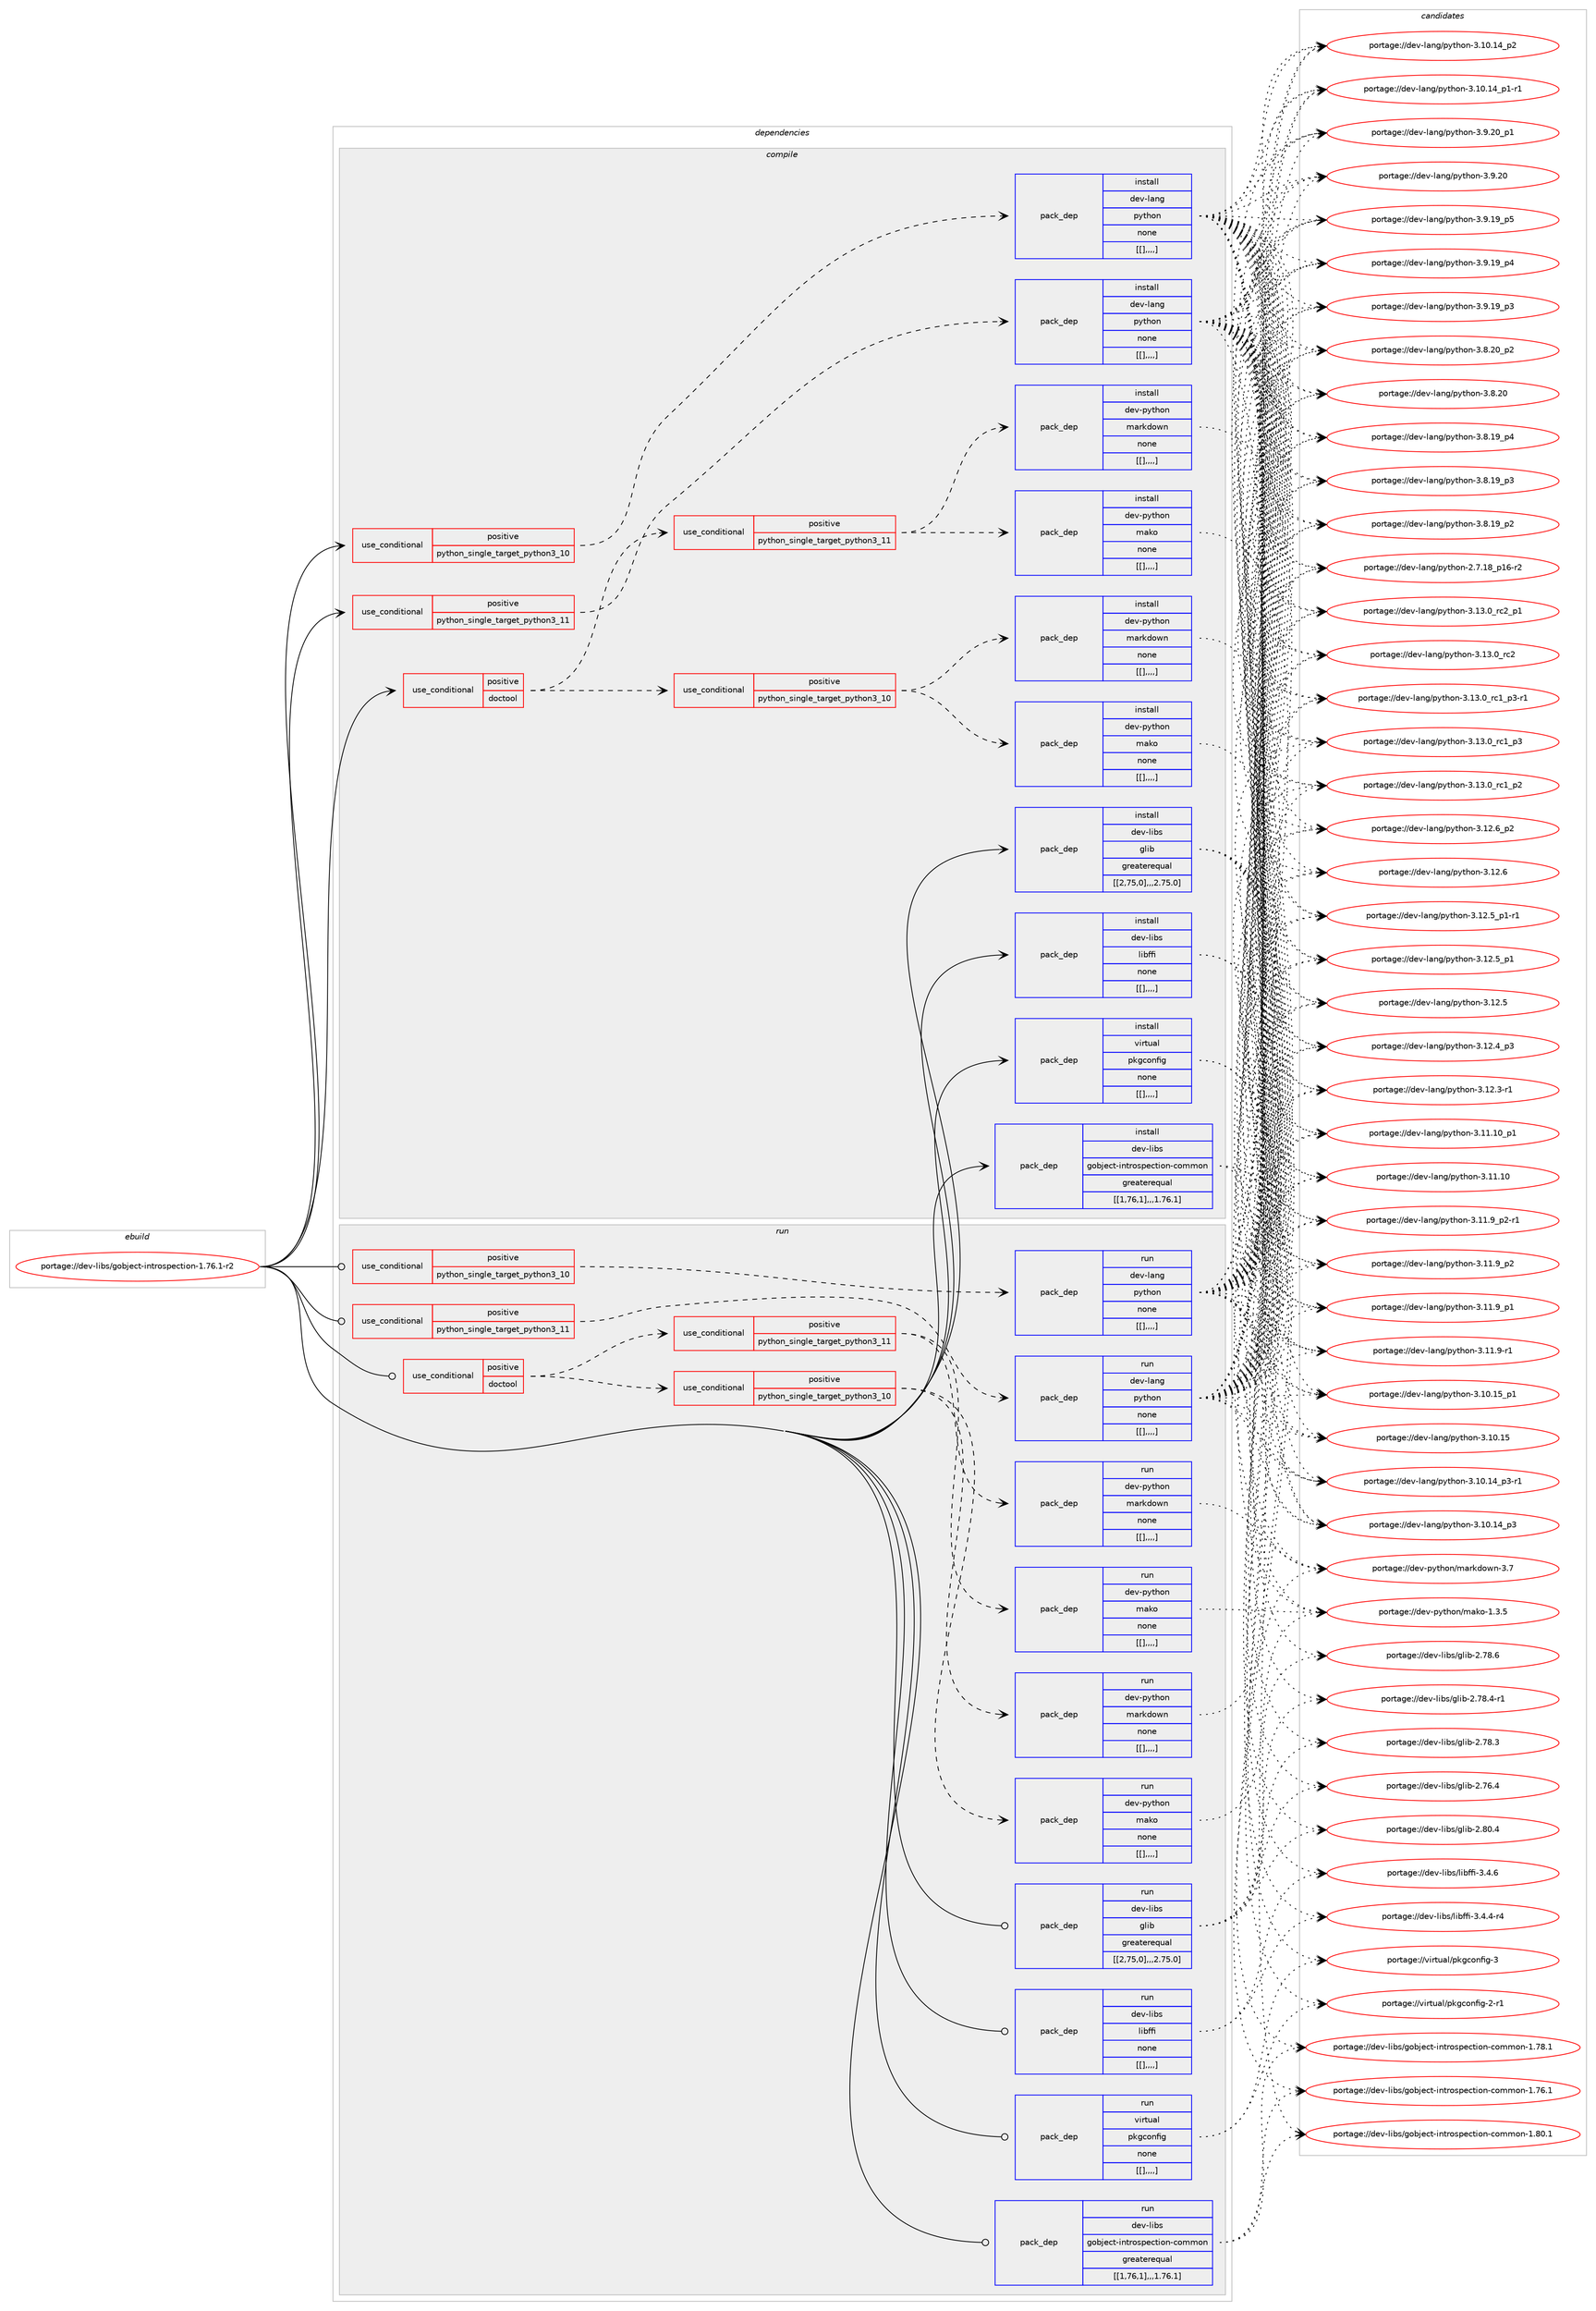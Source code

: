 digraph prolog {

# *************
# Graph options
# *************

newrank=true;
concentrate=true;
compound=true;
graph [rankdir=LR,fontname=Helvetica,fontsize=10,ranksep=1.5];#, ranksep=2.5, nodesep=0.2];
edge  [arrowhead=vee];
node  [fontname=Helvetica,fontsize=10];

# **********
# The ebuild
# **********

subgraph cluster_leftcol {
color=gray;
label=<<i>ebuild</i>>;
id [label="portage://dev-libs/gobject-introspection-1.76.1-r2", color=red, width=4, href="../dev-libs/gobject-introspection-1.76.1-r2.svg"];
}

# ****************
# The dependencies
# ****************

subgraph cluster_midcol {
color=gray;
label=<<i>dependencies</i>>;
subgraph cluster_compile {
fillcolor="#eeeeee";
style=filled;
label=<<i>compile</i>>;
subgraph cond27184 {
dependency109567 [label=<<TABLE BORDER="0" CELLBORDER="1" CELLSPACING="0" CELLPADDING="4"><TR><TD ROWSPAN="3" CELLPADDING="10">use_conditional</TD></TR><TR><TD>positive</TD></TR><TR><TD>doctool</TD></TR></TABLE>>, shape=none, color=red];
subgraph cond27185 {
dependency109568 [label=<<TABLE BORDER="0" CELLBORDER="1" CELLSPACING="0" CELLPADDING="4"><TR><TD ROWSPAN="3" CELLPADDING="10">use_conditional</TD></TR><TR><TD>positive</TD></TR><TR><TD>python_single_target_python3_10</TD></TR></TABLE>>, shape=none, color=red];
subgraph pack81244 {
dependency109569 [label=<<TABLE BORDER="0" CELLBORDER="1" CELLSPACING="0" CELLPADDING="4" WIDTH="220"><TR><TD ROWSPAN="6" CELLPADDING="30">pack_dep</TD></TR><TR><TD WIDTH="110">install</TD></TR><TR><TD>dev-python</TD></TR><TR><TD>mako</TD></TR><TR><TD>none</TD></TR><TR><TD>[[],,,,]</TD></TR></TABLE>>, shape=none, color=blue];
}
dependency109568:e -> dependency109569:w [weight=20,style="dashed",arrowhead="vee"];
subgraph pack81245 {
dependency109570 [label=<<TABLE BORDER="0" CELLBORDER="1" CELLSPACING="0" CELLPADDING="4" WIDTH="220"><TR><TD ROWSPAN="6" CELLPADDING="30">pack_dep</TD></TR><TR><TD WIDTH="110">install</TD></TR><TR><TD>dev-python</TD></TR><TR><TD>markdown</TD></TR><TR><TD>none</TD></TR><TR><TD>[[],,,,]</TD></TR></TABLE>>, shape=none, color=blue];
}
dependency109568:e -> dependency109570:w [weight=20,style="dashed",arrowhead="vee"];
}
dependency109567:e -> dependency109568:w [weight=20,style="dashed",arrowhead="vee"];
subgraph cond27186 {
dependency109571 [label=<<TABLE BORDER="0" CELLBORDER="1" CELLSPACING="0" CELLPADDING="4"><TR><TD ROWSPAN="3" CELLPADDING="10">use_conditional</TD></TR><TR><TD>positive</TD></TR><TR><TD>python_single_target_python3_11</TD></TR></TABLE>>, shape=none, color=red];
subgraph pack81246 {
dependency109572 [label=<<TABLE BORDER="0" CELLBORDER="1" CELLSPACING="0" CELLPADDING="4" WIDTH="220"><TR><TD ROWSPAN="6" CELLPADDING="30">pack_dep</TD></TR><TR><TD WIDTH="110">install</TD></TR><TR><TD>dev-python</TD></TR><TR><TD>mako</TD></TR><TR><TD>none</TD></TR><TR><TD>[[],,,,]</TD></TR></TABLE>>, shape=none, color=blue];
}
dependency109571:e -> dependency109572:w [weight=20,style="dashed",arrowhead="vee"];
subgraph pack81247 {
dependency109573 [label=<<TABLE BORDER="0" CELLBORDER="1" CELLSPACING="0" CELLPADDING="4" WIDTH="220"><TR><TD ROWSPAN="6" CELLPADDING="30">pack_dep</TD></TR><TR><TD WIDTH="110">install</TD></TR><TR><TD>dev-python</TD></TR><TR><TD>markdown</TD></TR><TR><TD>none</TD></TR><TR><TD>[[],,,,]</TD></TR></TABLE>>, shape=none, color=blue];
}
dependency109571:e -> dependency109573:w [weight=20,style="dashed",arrowhead="vee"];
}
dependency109567:e -> dependency109571:w [weight=20,style="dashed",arrowhead="vee"];
}
id:e -> dependency109567:w [weight=20,style="solid",arrowhead="vee"];
subgraph cond27187 {
dependency109574 [label=<<TABLE BORDER="0" CELLBORDER="1" CELLSPACING="0" CELLPADDING="4"><TR><TD ROWSPAN="3" CELLPADDING="10">use_conditional</TD></TR><TR><TD>positive</TD></TR><TR><TD>python_single_target_python3_10</TD></TR></TABLE>>, shape=none, color=red];
subgraph pack81248 {
dependency109575 [label=<<TABLE BORDER="0" CELLBORDER="1" CELLSPACING="0" CELLPADDING="4" WIDTH="220"><TR><TD ROWSPAN="6" CELLPADDING="30">pack_dep</TD></TR><TR><TD WIDTH="110">install</TD></TR><TR><TD>dev-lang</TD></TR><TR><TD>python</TD></TR><TR><TD>none</TD></TR><TR><TD>[[],,,,]</TD></TR></TABLE>>, shape=none, color=blue];
}
dependency109574:e -> dependency109575:w [weight=20,style="dashed",arrowhead="vee"];
}
id:e -> dependency109574:w [weight=20,style="solid",arrowhead="vee"];
subgraph cond27188 {
dependency109576 [label=<<TABLE BORDER="0" CELLBORDER="1" CELLSPACING="0" CELLPADDING="4"><TR><TD ROWSPAN="3" CELLPADDING="10">use_conditional</TD></TR><TR><TD>positive</TD></TR><TR><TD>python_single_target_python3_11</TD></TR></TABLE>>, shape=none, color=red];
subgraph pack81249 {
dependency109577 [label=<<TABLE BORDER="0" CELLBORDER="1" CELLSPACING="0" CELLPADDING="4" WIDTH="220"><TR><TD ROWSPAN="6" CELLPADDING="30">pack_dep</TD></TR><TR><TD WIDTH="110">install</TD></TR><TR><TD>dev-lang</TD></TR><TR><TD>python</TD></TR><TR><TD>none</TD></TR><TR><TD>[[],,,,]</TD></TR></TABLE>>, shape=none, color=blue];
}
dependency109576:e -> dependency109577:w [weight=20,style="dashed",arrowhead="vee"];
}
id:e -> dependency109576:w [weight=20,style="solid",arrowhead="vee"];
subgraph pack81250 {
dependency109578 [label=<<TABLE BORDER="0" CELLBORDER="1" CELLSPACING="0" CELLPADDING="4" WIDTH="220"><TR><TD ROWSPAN="6" CELLPADDING="30">pack_dep</TD></TR><TR><TD WIDTH="110">install</TD></TR><TR><TD>dev-libs</TD></TR><TR><TD>glib</TD></TR><TR><TD>greaterequal</TD></TR><TR><TD>[[2,75,0],,,2.75.0]</TD></TR></TABLE>>, shape=none, color=blue];
}
id:e -> dependency109578:w [weight=20,style="solid",arrowhead="vee"];
subgraph pack81251 {
dependency109579 [label=<<TABLE BORDER="0" CELLBORDER="1" CELLSPACING="0" CELLPADDING="4" WIDTH="220"><TR><TD ROWSPAN="6" CELLPADDING="30">pack_dep</TD></TR><TR><TD WIDTH="110">install</TD></TR><TR><TD>dev-libs</TD></TR><TR><TD>gobject-introspection-common</TD></TR><TR><TD>greaterequal</TD></TR><TR><TD>[[1,76,1],,,1.76.1]</TD></TR></TABLE>>, shape=none, color=blue];
}
id:e -> dependency109579:w [weight=20,style="solid",arrowhead="vee"];
subgraph pack81252 {
dependency109580 [label=<<TABLE BORDER="0" CELLBORDER="1" CELLSPACING="0" CELLPADDING="4" WIDTH="220"><TR><TD ROWSPAN="6" CELLPADDING="30">pack_dep</TD></TR><TR><TD WIDTH="110">install</TD></TR><TR><TD>dev-libs</TD></TR><TR><TD>libffi</TD></TR><TR><TD>none</TD></TR><TR><TD>[[],,,,]</TD></TR></TABLE>>, shape=none, color=blue];
}
id:e -> dependency109580:w [weight=20,style="solid",arrowhead="vee"];
subgraph pack81253 {
dependency109581 [label=<<TABLE BORDER="0" CELLBORDER="1" CELLSPACING="0" CELLPADDING="4" WIDTH="220"><TR><TD ROWSPAN="6" CELLPADDING="30">pack_dep</TD></TR><TR><TD WIDTH="110">install</TD></TR><TR><TD>virtual</TD></TR><TR><TD>pkgconfig</TD></TR><TR><TD>none</TD></TR><TR><TD>[[],,,,]</TD></TR></TABLE>>, shape=none, color=blue];
}
id:e -> dependency109581:w [weight=20,style="solid",arrowhead="vee"];
}
subgraph cluster_compileandrun {
fillcolor="#eeeeee";
style=filled;
label=<<i>compile and run</i>>;
}
subgraph cluster_run {
fillcolor="#eeeeee";
style=filled;
label=<<i>run</i>>;
subgraph cond27189 {
dependency109582 [label=<<TABLE BORDER="0" CELLBORDER="1" CELLSPACING="0" CELLPADDING="4"><TR><TD ROWSPAN="3" CELLPADDING="10">use_conditional</TD></TR><TR><TD>positive</TD></TR><TR><TD>doctool</TD></TR></TABLE>>, shape=none, color=red];
subgraph cond27190 {
dependency109583 [label=<<TABLE BORDER="0" CELLBORDER="1" CELLSPACING="0" CELLPADDING="4"><TR><TD ROWSPAN="3" CELLPADDING="10">use_conditional</TD></TR><TR><TD>positive</TD></TR><TR><TD>python_single_target_python3_10</TD></TR></TABLE>>, shape=none, color=red];
subgraph pack81254 {
dependency109584 [label=<<TABLE BORDER="0" CELLBORDER="1" CELLSPACING="0" CELLPADDING="4" WIDTH="220"><TR><TD ROWSPAN="6" CELLPADDING="30">pack_dep</TD></TR><TR><TD WIDTH="110">run</TD></TR><TR><TD>dev-python</TD></TR><TR><TD>mako</TD></TR><TR><TD>none</TD></TR><TR><TD>[[],,,,]</TD></TR></TABLE>>, shape=none, color=blue];
}
dependency109583:e -> dependency109584:w [weight=20,style="dashed",arrowhead="vee"];
subgraph pack81255 {
dependency109585 [label=<<TABLE BORDER="0" CELLBORDER="1" CELLSPACING="0" CELLPADDING="4" WIDTH="220"><TR><TD ROWSPAN="6" CELLPADDING="30">pack_dep</TD></TR><TR><TD WIDTH="110">run</TD></TR><TR><TD>dev-python</TD></TR><TR><TD>markdown</TD></TR><TR><TD>none</TD></TR><TR><TD>[[],,,,]</TD></TR></TABLE>>, shape=none, color=blue];
}
dependency109583:e -> dependency109585:w [weight=20,style="dashed",arrowhead="vee"];
}
dependency109582:e -> dependency109583:w [weight=20,style="dashed",arrowhead="vee"];
subgraph cond27191 {
dependency109586 [label=<<TABLE BORDER="0" CELLBORDER="1" CELLSPACING="0" CELLPADDING="4"><TR><TD ROWSPAN="3" CELLPADDING="10">use_conditional</TD></TR><TR><TD>positive</TD></TR><TR><TD>python_single_target_python3_11</TD></TR></TABLE>>, shape=none, color=red];
subgraph pack81256 {
dependency109587 [label=<<TABLE BORDER="0" CELLBORDER="1" CELLSPACING="0" CELLPADDING="4" WIDTH="220"><TR><TD ROWSPAN="6" CELLPADDING="30">pack_dep</TD></TR><TR><TD WIDTH="110">run</TD></TR><TR><TD>dev-python</TD></TR><TR><TD>mako</TD></TR><TR><TD>none</TD></TR><TR><TD>[[],,,,]</TD></TR></TABLE>>, shape=none, color=blue];
}
dependency109586:e -> dependency109587:w [weight=20,style="dashed",arrowhead="vee"];
subgraph pack81257 {
dependency109588 [label=<<TABLE BORDER="0" CELLBORDER="1" CELLSPACING="0" CELLPADDING="4" WIDTH="220"><TR><TD ROWSPAN="6" CELLPADDING="30">pack_dep</TD></TR><TR><TD WIDTH="110">run</TD></TR><TR><TD>dev-python</TD></TR><TR><TD>markdown</TD></TR><TR><TD>none</TD></TR><TR><TD>[[],,,,]</TD></TR></TABLE>>, shape=none, color=blue];
}
dependency109586:e -> dependency109588:w [weight=20,style="dashed",arrowhead="vee"];
}
dependency109582:e -> dependency109586:w [weight=20,style="dashed",arrowhead="vee"];
}
id:e -> dependency109582:w [weight=20,style="solid",arrowhead="odot"];
subgraph cond27192 {
dependency109589 [label=<<TABLE BORDER="0" CELLBORDER="1" CELLSPACING="0" CELLPADDING="4"><TR><TD ROWSPAN="3" CELLPADDING="10">use_conditional</TD></TR><TR><TD>positive</TD></TR><TR><TD>python_single_target_python3_10</TD></TR></TABLE>>, shape=none, color=red];
subgraph pack81258 {
dependency109590 [label=<<TABLE BORDER="0" CELLBORDER="1" CELLSPACING="0" CELLPADDING="4" WIDTH="220"><TR><TD ROWSPAN="6" CELLPADDING="30">pack_dep</TD></TR><TR><TD WIDTH="110">run</TD></TR><TR><TD>dev-lang</TD></TR><TR><TD>python</TD></TR><TR><TD>none</TD></TR><TR><TD>[[],,,,]</TD></TR></TABLE>>, shape=none, color=blue];
}
dependency109589:e -> dependency109590:w [weight=20,style="dashed",arrowhead="vee"];
}
id:e -> dependency109589:w [weight=20,style="solid",arrowhead="odot"];
subgraph cond27193 {
dependency109591 [label=<<TABLE BORDER="0" CELLBORDER="1" CELLSPACING="0" CELLPADDING="4"><TR><TD ROWSPAN="3" CELLPADDING="10">use_conditional</TD></TR><TR><TD>positive</TD></TR><TR><TD>python_single_target_python3_11</TD></TR></TABLE>>, shape=none, color=red];
subgraph pack81259 {
dependency109592 [label=<<TABLE BORDER="0" CELLBORDER="1" CELLSPACING="0" CELLPADDING="4" WIDTH="220"><TR><TD ROWSPAN="6" CELLPADDING="30">pack_dep</TD></TR><TR><TD WIDTH="110">run</TD></TR><TR><TD>dev-lang</TD></TR><TR><TD>python</TD></TR><TR><TD>none</TD></TR><TR><TD>[[],,,,]</TD></TR></TABLE>>, shape=none, color=blue];
}
dependency109591:e -> dependency109592:w [weight=20,style="dashed",arrowhead="vee"];
}
id:e -> dependency109591:w [weight=20,style="solid",arrowhead="odot"];
subgraph pack81260 {
dependency109593 [label=<<TABLE BORDER="0" CELLBORDER="1" CELLSPACING="0" CELLPADDING="4" WIDTH="220"><TR><TD ROWSPAN="6" CELLPADDING="30">pack_dep</TD></TR><TR><TD WIDTH="110">run</TD></TR><TR><TD>dev-libs</TD></TR><TR><TD>glib</TD></TR><TR><TD>greaterequal</TD></TR><TR><TD>[[2,75,0],,,2.75.0]</TD></TR></TABLE>>, shape=none, color=blue];
}
id:e -> dependency109593:w [weight=20,style="solid",arrowhead="odot"];
subgraph pack81261 {
dependency109594 [label=<<TABLE BORDER="0" CELLBORDER="1" CELLSPACING="0" CELLPADDING="4" WIDTH="220"><TR><TD ROWSPAN="6" CELLPADDING="30">pack_dep</TD></TR><TR><TD WIDTH="110">run</TD></TR><TR><TD>dev-libs</TD></TR><TR><TD>gobject-introspection-common</TD></TR><TR><TD>greaterequal</TD></TR><TR><TD>[[1,76,1],,,1.76.1]</TD></TR></TABLE>>, shape=none, color=blue];
}
id:e -> dependency109594:w [weight=20,style="solid",arrowhead="odot"];
subgraph pack81262 {
dependency109595 [label=<<TABLE BORDER="0" CELLBORDER="1" CELLSPACING="0" CELLPADDING="4" WIDTH="220"><TR><TD ROWSPAN="6" CELLPADDING="30">pack_dep</TD></TR><TR><TD WIDTH="110">run</TD></TR><TR><TD>dev-libs</TD></TR><TR><TD>libffi</TD></TR><TR><TD>none</TD></TR><TR><TD>[[],,,,]</TD></TR></TABLE>>, shape=none, color=blue];
}
id:e -> dependency109595:w [weight=20,style="solid",arrowhead="odot"];
subgraph pack81263 {
dependency109596 [label=<<TABLE BORDER="0" CELLBORDER="1" CELLSPACING="0" CELLPADDING="4" WIDTH="220"><TR><TD ROWSPAN="6" CELLPADDING="30">pack_dep</TD></TR><TR><TD WIDTH="110">run</TD></TR><TR><TD>virtual</TD></TR><TR><TD>pkgconfig</TD></TR><TR><TD>none</TD></TR><TR><TD>[[],,,,]</TD></TR></TABLE>>, shape=none, color=blue];
}
id:e -> dependency109596:w [weight=20,style="solid",arrowhead="odot"];
}
}

# **************
# The candidates
# **************

subgraph cluster_choices {
rank=same;
color=gray;
label=<<i>candidates</i>>;

subgraph choice81244 {
color=black;
nodesep=1;
choice100101118451121211161041111104710997107111454946514653 [label="portage://dev-python/mako-1.3.5", color=red, width=4,href="../dev-python/mako-1.3.5.svg"];
dependency109569:e -> choice100101118451121211161041111104710997107111454946514653:w [style=dotted,weight="100"];
}
subgraph choice81245 {
color=black;
nodesep=1;
choice10010111845112121116104111110471099711410710011111911045514655 [label="portage://dev-python/markdown-3.7", color=red, width=4,href="../dev-python/markdown-3.7.svg"];
dependency109570:e -> choice10010111845112121116104111110471099711410710011111911045514655:w [style=dotted,weight="100"];
}
subgraph choice81246 {
color=black;
nodesep=1;
choice100101118451121211161041111104710997107111454946514653 [label="portage://dev-python/mako-1.3.5", color=red, width=4,href="../dev-python/mako-1.3.5.svg"];
dependency109572:e -> choice100101118451121211161041111104710997107111454946514653:w [style=dotted,weight="100"];
}
subgraph choice81247 {
color=black;
nodesep=1;
choice10010111845112121116104111110471099711410710011111911045514655 [label="portage://dev-python/markdown-3.7", color=red, width=4,href="../dev-python/markdown-3.7.svg"];
dependency109573:e -> choice10010111845112121116104111110471099711410710011111911045514655:w [style=dotted,weight="100"];
}
subgraph choice81248 {
color=black;
nodesep=1;
choice100101118451089711010347112121116104111110455146495146489511499509511249 [label="portage://dev-lang/python-3.13.0_rc2_p1", color=red, width=4,href="../dev-lang/python-3.13.0_rc2_p1.svg"];
choice10010111845108971101034711212111610411111045514649514648951149950 [label="portage://dev-lang/python-3.13.0_rc2", color=red, width=4,href="../dev-lang/python-3.13.0_rc2.svg"];
choice1001011184510897110103471121211161041111104551464951464895114994995112514511449 [label="portage://dev-lang/python-3.13.0_rc1_p3-r1", color=red, width=4,href="../dev-lang/python-3.13.0_rc1_p3-r1.svg"];
choice100101118451089711010347112121116104111110455146495146489511499499511251 [label="portage://dev-lang/python-3.13.0_rc1_p3", color=red, width=4,href="../dev-lang/python-3.13.0_rc1_p3.svg"];
choice100101118451089711010347112121116104111110455146495146489511499499511250 [label="portage://dev-lang/python-3.13.0_rc1_p2", color=red, width=4,href="../dev-lang/python-3.13.0_rc1_p2.svg"];
choice100101118451089711010347112121116104111110455146495046549511250 [label="portage://dev-lang/python-3.12.6_p2", color=red, width=4,href="../dev-lang/python-3.12.6_p2.svg"];
choice10010111845108971101034711212111610411111045514649504654 [label="portage://dev-lang/python-3.12.6", color=red, width=4,href="../dev-lang/python-3.12.6.svg"];
choice1001011184510897110103471121211161041111104551464950465395112494511449 [label="portage://dev-lang/python-3.12.5_p1-r1", color=red, width=4,href="../dev-lang/python-3.12.5_p1-r1.svg"];
choice100101118451089711010347112121116104111110455146495046539511249 [label="portage://dev-lang/python-3.12.5_p1", color=red, width=4,href="../dev-lang/python-3.12.5_p1.svg"];
choice10010111845108971101034711212111610411111045514649504653 [label="portage://dev-lang/python-3.12.5", color=red, width=4,href="../dev-lang/python-3.12.5.svg"];
choice100101118451089711010347112121116104111110455146495046529511251 [label="portage://dev-lang/python-3.12.4_p3", color=red, width=4,href="../dev-lang/python-3.12.4_p3.svg"];
choice100101118451089711010347112121116104111110455146495046514511449 [label="portage://dev-lang/python-3.12.3-r1", color=red, width=4,href="../dev-lang/python-3.12.3-r1.svg"];
choice10010111845108971101034711212111610411111045514649494649489511249 [label="portage://dev-lang/python-3.11.10_p1", color=red, width=4,href="../dev-lang/python-3.11.10_p1.svg"];
choice1001011184510897110103471121211161041111104551464949464948 [label="portage://dev-lang/python-3.11.10", color=red, width=4,href="../dev-lang/python-3.11.10.svg"];
choice1001011184510897110103471121211161041111104551464949465795112504511449 [label="portage://dev-lang/python-3.11.9_p2-r1", color=red, width=4,href="../dev-lang/python-3.11.9_p2-r1.svg"];
choice100101118451089711010347112121116104111110455146494946579511250 [label="portage://dev-lang/python-3.11.9_p2", color=red, width=4,href="../dev-lang/python-3.11.9_p2.svg"];
choice100101118451089711010347112121116104111110455146494946579511249 [label="portage://dev-lang/python-3.11.9_p1", color=red, width=4,href="../dev-lang/python-3.11.9_p1.svg"];
choice100101118451089711010347112121116104111110455146494946574511449 [label="portage://dev-lang/python-3.11.9-r1", color=red, width=4,href="../dev-lang/python-3.11.9-r1.svg"];
choice10010111845108971101034711212111610411111045514649484649539511249 [label="portage://dev-lang/python-3.10.15_p1", color=red, width=4,href="../dev-lang/python-3.10.15_p1.svg"];
choice1001011184510897110103471121211161041111104551464948464953 [label="portage://dev-lang/python-3.10.15", color=red, width=4,href="../dev-lang/python-3.10.15.svg"];
choice100101118451089711010347112121116104111110455146494846495295112514511449 [label="portage://dev-lang/python-3.10.14_p3-r1", color=red, width=4,href="../dev-lang/python-3.10.14_p3-r1.svg"];
choice10010111845108971101034711212111610411111045514649484649529511251 [label="portage://dev-lang/python-3.10.14_p3", color=red, width=4,href="../dev-lang/python-3.10.14_p3.svg"];
choice10010111845108971101034711212111610411111045514649484649529511250 [label="portage://dev-lang/python-3.10.14_p2", color=red, width=4,href="../dev-lang/python-3.10.14_p2.svg"];
choice100101118451089711010347112121116104111110455146494846495295112494511449 [label="portage://dev-lang/python-3.10.14_p1-r1", color=red, width=4,href="../dev-lang/python-3.10.14_p1-r1.svg"];
choice100101118451089711010347112121116104111110455146574650489511249 [label="portage://dev-lang/python-3.9.20_p1", color=red, width=4,href="../dev-lang/python-3.9.20_p1.svg"];
choice10010111845108971101034711212111610411111045514657465048 [label="portage://dev-lang/python-3.9.20", color=red, width=4,href="../dev-lang/python-3.9.20.svg"];
choice100101118451089711010347112121116104111110455146574649579511253 [label="portage://dev-lang/python-3.9.19_p5", color=red, width=4,href="../dev-lang/python-3.9.19_p5.svg"];
choice100101118451089711010347112121116104111110455146574649579511252 [label="portage://dev-lang/python-3.9.19_p4", color=red, width=4,href="../dev-lang/python-3.9.19_p4.svg"];
choice100101118451089711010347112121116104111110455146574649579511251 [label="portage://dev-lang/python-3.9.19_p3", color=red, width=4,href="../dev-lang/python-3.9.19_p3.svg"];
choice100101118451089711010347112121116104111110455146564650489511250 [label="portage://dev-lang/python-3.8.20_p2", color=red, width=4,href="../dev-lang/python-3.8.20_p2.svg"];
choice10010111845108971101034711212111610411111045514656465048 [label="portage://dev-lang/python-3.8.20", color=red, width=4,href="../dev-lang/python-3.8.20.svg"];
choice100101118451089711010347112121116104111110455146564649579511252 [label="portage://dev-lang/python-3.8.19_p4", color=red, width=4,href="../dev-lang/python-3.8.19_p4.svg"];
choice100101118451089711010347112121116104111110455146564649579511251 [label="portage://dev-lang/python-3.8.19_p3", color=red, width=4,href="../dev-lang/python-3.8.19_p3.svg"];
choice100101118451089711010347112121116104111110455146564649579511250 [label="portage://dev-lang/python-3.8.19_p2", color=red, width=4,href="../dev-lang/python-3.8.19_p2.svg"];
choice100101118451089711010347112121116104111110455046554649569511249544511450 [label="portage://dev-lang/python-2.7.18_p16-r2", color=red, width=4,href="../dev-lang/python-2.7.18_p16-r2.svg"];
dependency109575:e -> choice100101118451089711010347112121116104111110455146495146489511499509511249:w [style=dotted,weight="100"];
dependency109575:e -> choice10010111845108971101034711212111610411111045514649514648951149950:w [style=dotted,weight="100"];
dependency109575:e -> choice1001011184510897110103471121211161041111104551464951464895114994995112514511449:w [style=dotted,weight="100"];
dependency109575:e -> choice100101118451089711010347112121116104111110455146495146489511499499511251:w [style=dotted,weight="100"];
dependency109575:e -> choice100101118451089711010347112121116104111110455146495146489511499499511250:w [style=dotted,weight="100"];
dependency109575:e -> choice100101118451089711010347112121116104111110455146495046549511250:w [style=dotted,weight="100"];
dependency109575:e -> choice10010111845108971101034711212111610411111045514649504654:w [style=dotted,weight="100"];
dependency109575:e -> choice1001011184510897110103471121211161041111104551464950465395112494511449:w [style=dotted,weight="100"];
dependency109575:e -> choice100101118451089711010347112121116104111110455146495046539511249:w [style=dotted,weight="100"];
dependency109575:e -> choice10010111845108971101034711212111610411111045514649504653:w [style=dotted,weight="100"];
dependency109575:e -> choice100101118451089711010347112121116104111110455146495046529511251:w [style=dotted,weight="100"];
dependency109575:e -> choice100101118451089711010347112121116104111110455146495046514511449:w [style=dotted,weight="100"];
dependency109575:e -> choice10010111845108971101034711212111610411111045514649494649489511249:w [style=dotted,weight="100"];
dependency109575:e -> choice1001011184510897110103471121211161041111104551464949464948:w [style=dotted,weight="100"];
dependency109575:e -> choice1001011184510897110103471121211161041111104551464949465795112504511449:w [style=dotted,weight="100"];
dependency109575:e -> choice100101118451089711010347112121116104111110455146494946579511250:w [style=dotted,weight="100"];
dependency109575:e -> choice100101118451089711010347112121116104111110455146494946579511249:w [style=dotted,weight="100"];
dependency109575:e -> choice100101118451089711010347112121116104111110455146494946574511449:w [style=dotted,weight="100"];
dependency109575:e -> choice10010111845108971101034711212111610411111045514649484649539511249:w [style=dotted,weight="100"];
dependency109575:e -> choice1001011184510897110103471121211161041111104551464948464953:w [style=dotted,weight="100"];
dependency109575:e -> choice100101118451089711010347112121116104111110455146494846495295112514511449:w [style=dotted,weight="100"];
dependency109575:e -> choice10010111845108971101034711212111610411111045514649484649529511251:w [style=dotted,weight="100"];
dependency109575:e -> choice10010111845108971101034711212111610411111045514649484649529511250:w [style=dotted,weight="100"];
dependency109575:e -> choice100101118451089711010347112121116104111110455146494846495295112494511449:w [style=dotted,weight="100"];
dependency109575:e -> choice100101118451089711010347112121116104111110455146574650489511249:w [style=dotted,weight="100"];
dependency109575:e -> choice10010111845108971101034711212111610411111045514657465048:w [style=dotted,weight="100"];
dependency109575:e -> choice100101118451089711010347112121116104111110455146574649579511253:w [style=dotted,weight="100"];
dependency109575:e -> choice100101118451089711010347112121116104111110455146574649579511252:w [style=dotted,weight="100"];
dependency109575:e -> choice100101118451089711010347112121116104111110455146574649579511251:w [style=dotted,weight="100"];
dependency109575:e -> choice100101118451089711010347112121116104111110455146564650489511250:w [style=dotted,weight="100"];
dependency109575:e -> choice10010111845108971101034711212111610411111045514656465048:w [style=dotted,weight="100"];
dependency109575:e -> choice100101118451089711010347112121116104111110455146564649579511252:w [style=dotted,weight="100"];
dependency109575:e -> choice100101118451089711010347112121116104111110455146564649579511251:w [style=dotted,weight="100"];
dependency109575:e -> choice100101118451089711010347112121116104111110455146564649579511250:w [style=dotted,weight="100"];
dependency109575:e -> choice100101118451089711010347112121116104111110455046554649569511249544511450:w [style=dotted,weight="100"];
}
subgraph choice81249 {
color=black;
nodesep=1;
choice100101118451089711010347112121116104111110455146495146489511499509511249 [label="portage://dev-lang/python-3.13.0_rc2_p1", color=red, width=4,href="../dev-lang/python-3.13.0_rc2_p1.svg"];
choice10010111845108971101034711212111610411111045514649514648951149950 [label="portage://dev-lang/python-3.13.0_rc2", color=red, width=4,href="../dev-lang/python-3.13.0_rc2.svg"];
choice1001011184510897110103471121211161041111104551464951464895114994995112514511449 [label="portage://dev-lang/python-3.13.0_rc1_p3-r1", color=red, width=4,href="../dev-lang/python-3.13.0_rc1_p3-r1.svg"];
choice100101118451089711010347112121116104111110455146495146489511499499511251 [label="portage://dev-lang/python-3.13.0_rc1_p3", color=red, width=4,href="../dev-lang/python-3.13.0_rc1_p3.svg"];
choice100101118451089711010347112121116104111110455146495146489511499499511250 [label="portage://dev-lang/python-3.13.0_rc1_p2", color=red, width=4,href="../dev-lang/python-3.13.0_rc1_p2.svg"];
choice100101118451089711010347112121116104111110455146495046549511250 [label="portage://dev-lang/python-3.12.6_p2", color=red, width=4,href="../dev-lang/python-3.12.6_p2.svg"];
choice10010111845108971101034711212111610411111045514649504654 [label="portage://dev-lang/python-3.12.6", color=red, width=4,href="../dev-lang/python-3.12.6.svg"];
choice1001011184510897110103471121211161041111104551464950465395112494511449 [label="portage://dev-lang/python-3.12.5_p1-r1", color=red, width=4,href="../dev-lang/python-3.12.5_p1-r1.svg"];
choice100101118451089711010347112121116104111110455146495046539511249 [label="portage://dev-lang/python-3.12.5_p1", color=red, width=4,href="../dev-lang/python-3.12.5_p1.svg"];
choice10010111845108971101034711212111610411111045514649504653 [label="portage://dev-lang/python-3.12.5", color=red, width=4,href="../dev-lang/python-3.12.5.svg"];
choice100101118451089711010347112121116104111110455146495046529511251 [label="portage://dev-lang/python-3.12.4_p3", color=red, width=4,href="../dev-lang/python-3.12.4_p3.svg"];
choice100101118451089711010347112121116104111110455146495046514511449 [label="portage://dev-lang/python-3.12.3-r1", color=red, width=4,href="../dev-lang/python-3.12.3-r1.svg"];
choice10010111845108971101034711212111610411111045514649494649489511249 [label="portage://dev-lang/python-3.11.10_p1", color=red, width=4,href="../dev-lang/python-3.11.10_p1.svg"];
choice1001011184510897110103471121211161041111104551464949464948 [label="portage://dev-lang/python-3.11.10", color=red, width=4,href="../dev-lang/python-3.11.10.svg"];
choice1001011184510897110103471121211161041111104551464949465795112504511449 [label="portage://dev-lang/python-3.11.9_p2-r1", color=red, width=4,href="../dev-lang/python-3.11.9_p2-r1.svg"];
choice100101118451089711010347112121116104111110455146494946579511250 [label="portage://dev-lang/python-3.11.9_p2", color=red, width=4,href="../dev-lang/python-3.11.9_p2.svg"];
choice100101118451089711010347112121116104111110455146494946579511249 [label="portage://dev-lang/python-3.11.9_p1", color=red, width=4,href="../dev-lang/python-3.11.9_p1.svg"];
choice100101118451089711010347112121116104111110455146494946574511449 [label="portage://dev-lang/python-3.11.9-r1", color=red, width=4,href="../dev-lang/python-3.11.9-r1.svg"];
choice10010111845108971101034711212111610411111045514649484649539511249 [label="portage://dev-lang/python-3.10.15_p1", color=red, width=4,href="../dev-lang/python-3.10.15_p1.svg"];
choice1001011184510897110103471121211161041111104551464948464953 [label="portage://dev-lang/python-3.10.15", color=red, width=4,href="../dev-lang/python-3.10.15.svg"];
choice100101118451089711010347112121116104111110455146494846495295112514511449 [label="portage://dev-lang/python-3.10.14_p3-r1", color=red, width=4,href="../dev-lang/python-3.10.14_p3-r1.svg"];
choice10010111845108971101034711212111610411111045514649484649529511251 [label="portage://dev-lang/python-3.10.14_p3", color=red, width=4,href="../dev-lang/python-3.10.14_p3.svg"];
choice10010111845108971101034711212111610411111045514649484649529511250 [label="portage://dev-lang/python-3.10.14_p2", color=red, width=4,href="../dev-lang/python-3.10.14_p2.svg"];
choice100101118451089711010347112121116104111110455146494846495295112494511449 [label="portage://dev-lang/python-3.10.14_p1-r1", color=red, width=4,href="../dev-lang/python-3.10.14_p1-r1.svg"];
choice100101118451089711010347112121116104111110455146574650489511249 [label="portage://dev-lang/python-3.9.20_p1", color=red, width=4,href="../dev-lang/python-3.9.20_p1.svg"];
choice10010111845108971101034711212111610411111045514657465048 [label="portage://dev-lang/python-3.9.20", color=red, width=4,href="../dev-lang/python-3.9.20.svg"];
choice100101118451089711010347112121116104111110455146574649579511253 [label="portage://dev-lang/python-3.9.19_p5", color=red, width=4,href="../dev-lang/python-3.9.19_p5.svg"];
choice100101118451089711010347112121116104111110455146574649579511252 [label="portage://dev-lang/python-3.9.19_p4", color=red, width=4,href="../dev-lang/python-3.9.19_p4.svg"];
choice100101118451089711010347112121116104111110455146574649579511251 [label="portage://dev-lang/python-3.9.19_p3", color=red, width=4,href="../dev-lang/python-3.9.19_p3.svg"];
choice100101118451089711010347112121116104111110455146564650489511250 [label="portage://dev-lang/python-3.8.20_p2", color=red, width=4,href="../dev-lang/python-3.8.20_p2.svg"];
choice10010111845108971101034711212111610411111045514656465048 [label="portage://dev-lang/python-3.8.20", color=red, width=4,href="../dev-lang/python-3.8.20.svg"];
choice100101118451089711010347112121116104111110455146564649579511252 [label="portage://dev-lang/python-3.8.19_p4", color=red, width=4,href="../dev-lang/python-3.8.19_p4.svg"];
choice100101118451089711010347112121116104111110455146564649579511251 [label="portage://dev-lang/python-3.8.19_p3", color=red, width=4,href="../dev-lang/python-3.8.19_p3.svg"];
choice100101118451089711010347112121116104111110455146564649579511250 [label="portage://dev-lang/python-3.8.19_p2", color=red, width=4,href="../dev-lang/python-3.8.19_p2.svg"];
choice100101118451089711010347112121116104111110455046554649569511249544511450 [label="portage://dev-lang/python-2.7.18_p16-r2", color=red, width=4,href="../dev-lang/python-2.7.18_p16-r2.svg"];
dependency109577:e -> choice100101118451089711010347112121116104111110455146495146489511499509511249:w [style=dotted,weight="100"];
dependency109577:e -> choice10010111845108971101034711212111610411111045514649514648951149950:w [style=dotted,weight="100"];
dependency109577:e -> choice1001011184510897110103471121211161041111104551464951464895114994995112514511449:w [style=dotted,weight="100"];
dependency109577:e -> choice100101118451089711010347112121116104111110455146495146489511499499511251:w [style=dotted,weight="100"];
dependency109577:e -> choice100101118451089711010347112121116104111110455146495146489511499499511250:w [style=dotted,weight="100"];
dependency109577:e -> choice100101118451089711010347112121116104111110455146495046549511250:w [style=dotted,weight="100"];
dependency109577:e -> choice10010111845108971101034711212111610411111045514649504654:w [style=dotted,weight="100"];
dependency109577:e -> choice1001011184510897110103471121211161041111104551464950465395112494511449:w [style=dotted,weight="100"];
dependency109577:e -> choice100101118451089711010347112121116104111110455146495046539511249:w [style=dotted,weight="100"];
dependency109577:e -> choice10010111845108971101034711212111610411111045514649504653:w [style=dotted,weight="100"];
dependency109577:e -> choice100101118451089711010347112121116104111110455146495046529511251:w [style=dotted,weight="100"];
dependency109577:e -> choice100101118451089711010347112121116104111110455146495046514511449:w [style=dotted,weight="100"];
dependency109577:e -> choice10010111845108971101034711212111610411111045514649494649489511249:w [style=dotted,weight="100"];
dependency109577:e -> choice1001011184510897110103471121211161041111104551464949464948:w [style=dotted,weight="100"];
dependency109577:e -> choice1001011184510897110103471121211161041111104551464949465795112504511449:w [style=dotted,weight="100"];
dependency109577:e -> choice100101118451089711010347112121116104111110455146494946579511250:w [style=dotted,weight="100"];
dependency109577:e -> choice100101118451089711010347112121116104111110455146494946579511249:w [style=dotted,weight="100"];
dependency109577:e -> choice100101118451089711010347112121116104111110455146494946574511449:w [style=dotted,weight="100"];
dependency109577:e -> choice10010111845108971101034711212111610411111045514649484649539511249:w [style=dotted,weight="100"];
dependency109577:e -> choice1001011184510897110103471121211161041111104551464948464953:w [style=dotted,weight="100"];
dependency109577:e -> choice100101118451089711010347112121116104111110455146494846495295112514511449:w [style=dotted,weight="100"];
dependency109577:e -> choice10010111845108971101034711212111610411111045514649484649529511251:w [style=dotted,weight="100"];
dependency109577:e -> choice10010111845108971101034711212111610411111045514649484649529511250:w [style=dotted,weight="100"];
dependency109577:e -> choice100101118451089711010347112121116104111110455146494846495295112494511449:w [style=dotted,weight="100"];
dependency109577:e -> choice100101118451089711010347112121116104111110455146574650489511249:w [style=dotted,weight="100"];
dependency109577:e -> choice10010111845108971101034711212111610411111045514657465048:w [style=dotted,weight="100"];
dependency109577:e -> choice100101118451089711010347112121116104111110455146574649579511253:w [style=dotted,weight="100"];
dependency109577:e -> choice100101118451089711010347112121116104111110455146574649579511252:w [style=dotted,weight="100"];
dependency109577:e -> choice100101118451089711010347112121116104111110455146574649579511251:w [style=dotted,weight="100"];
dependency109577:e -> choice100101118451089711010347112121116104111110455146564650489511250:w [style=dotted,weight="100"];
dependency109577:e -> choice10010111845108971101034711212111610411111045514656465048:w [style=dotted,weight="100"];
dependency109577:e -> choice100101118451089711010347112121116104111110455146564649579511252:w [style=dotted,weight="100"];
dependency109577:e -> choice100101118451089711010347112121116104111110455146564649579511251:w [style=dotted,weight="100"];
dependency109577:e -> choice100101118451089711010347112121116104111110455146564649579511250:w [style=dotted,weight="100"];
dependency109577:e -> choice100101118451089711010347112121116104111110455046554649569511249544511450:w [style=dotted,weight="100"];
}
subgraph choice81250 {
color=black;
nodesep=1;
choice1001011184510810598115471031081059845504656484652 [label="portage://dev-libs/glib-2.80.4", color=red, width=4,href="../dev-libs/glib-2.80.4.svg"];
choice1001011184510810598115471031081059845504655564654 [label="portage://dev-libs/glib-2.78.6", color=red, width=4,href="../dev-libs/glib-2.78.6.svg"];
choice10010111845108105981154710310810598455046555646524511449 [label="portage://dev-libs/glib-2.78.4-r1", color=red, width=4,href="../dev-libs/glib-2.78.4-r1.svg"];
choice1001011184510810598115471031081059845504655564651 [label="portage://dev-libs/glib-2.78.3", color=red, width=4,href="../dev-libs/glib-2.78.3.svg"];
choice1001011184510810598115471031081059845504655544652 [label="portage://dev-libs/glib-2.76.4", color=red, width=4,href="../dev-libs/glib-2.76.4.svg"];
dependency109578:e -> choice1001011184510810598115471031081059845504656484652:w [style=dotted,weight="100"];
dependency109578:e -> choice1001011184510810598115471031081059845504655564654:w [style=dotted,weight="100"];
dependency109578:e -> choice10010111845108105981154710310810598455046555646524511449:w [style=dotted,weight="100"];
dependency109578:e -> choice1001011184510810598115471031081059845504655564651:w [style=dotted,weight="100"];
dependency109578:e -> choice1001011184510810598115471031081059845504655544652:w [style=dotted,weight="100"];
}
subgraph choice81251 {
color=black;
nodesep=1;
choice10010111845108105981154710311198106101991164510511011611411111511210199116105111110459911110910911111045494656484649 [label="portage://dev-libs/gobject-introspection-common-1.80.1", color=red, width=4,href="../dev-libs/gobject-introspection-common-1.80.1.svg"];
choice10010111845108105981154710311198106101991164510511011611411111511210199116105111110459911110910911111045494655564649 [label="portage://dev-libs/gobject-introspection-common-1.78.1", color=red, width=4,href="../dev-libs/gobject-introspection-common-1.78.1.svg"];
choice10010111845108105981154710311198106101991164510511011611411111511210199116105111110459911110910911111045494655544649 [label="portage://dev-libs/gobject-introspection-common-1.76.1", color=red, width=4,href="../dev-libs/gobject-introspection-common-1.76.1.svg"];
dependency109579:e -> choice10010111845108105981154710311198106101991164510511011611411111511210199116105111110459911110910911111045494656484649:w [style=dotted,weight="100"];
dependency109579:e -> choice10010111845108105981154710311198106101991164510511011611411111511210199116105111110459911110910911111045494655564649:w [style=dotted,weight="100"];
dependency109579:e -> choice10010111845108105981154710311198106101991164510511011611411111511210199116105111110459911110910911111045494655544649:w [style=dotted,weight="100"];
}
subgraph choice81252 {
color=black;
nodesep=1;
choice10010111845108105981154710810598102102105455146524654 [label="portage://dev-libs/libffi-3.4.6", color=red, width=4,href="../dev-libs/libffi-3.4.6.svg"];
choice100101118451081059811547108105981021021054551465246524511452 [label="portage://dev-libs/libffi-3.4.4-r4", color=red, width=4,href="../dev-libs/libffi-3.4.4-r4.svg"];
dependency109580:e -> choice10010111845108105981154710810598102102105455146524654:w [style=dotted,weight="100"];
dependency109580:e -> choice100101118451081059811547108105981021021054551465246524511452:w [style=dotted,weight="100"];
}
subgraph choice81253 {
color=black;
nodesep=1;
choice1181051141161179710847112107103991111101021051034551 [label="portage://virtual/pkgconfig-3", color=red, width=4,href="../virtual/pkgconfig-3.svg"];
choice11810511411611797108471121071039911111010210510345504511449 [label="portage://virtual/pkgconfig-2-r1", color=red, width=4,href="../virtual/pkgconfig-2-r1.svg"];
dependency109581:e -> choice1181051141161179710847112107103991111101021051034551:w [style=dotted,weight="100"];
dependency109581:e -> choice11810511411611797108471121071039911111010210510345504511449:w [style=dotted,weight="100"];
}
subgraph choice81254 {
color=black;
nodesep=1;
choice100101118451121211161041111104710997107111454946514653 [label="portage://dev-python/mako-1.3.5", color=red, width=4,href="../dev-python/mako-1.3.5.svg"];
dependency109584:e -> choice100101118451121211161041111104710997107111454946514653:w [style=dotted,weight="100"];
}
subgraph choice81255 {
color=black;
nodesep=1;
choice10010111845112121116104111110471099711410710011111911045514655 [label="portage://dev-python/markdown-3.7", color=red, width=4,href="../dev-python/markdown-3.7.svg"];
dependency109585:e -> choice10010111845112121116104111110471099711410710011111911045514655:w [style=dotted,weight="100"];
}
subgraph choice81256 {
color=black;
nodesep=1;
choice100101118451121211161041111104710997107111454946514653 [label="portage://dev-python/mako-1.3.5", color=red, width=4,href="../dev-python/mako-1.3.5.svg"];
dependency109587:e -> choice100101118451121211161041111104710997107111454946514653:w [style=dotted,weight="100"];
}
subgraph choice81257 {
color=black;
nodesep=1;
choice10010111845112121116104111110471099711410710011111911045514655 [label="portage://dev-python/markdown-3.7", color=red, width=4,href="../dev-python/markdown-3.7.svg"];
dependency109588:e -> choice10010111845112121116104111110471099711410710011111911045514655:w [style=dotted,weight="100"];
}
subgraph choice81258 {
color=black;
nodesep=1;
choice100101118451089711010347112121116104111110455146495146489511499509511249 [label="portage://dev-lang/python-3.13.0_rc2_p1", color=red, width=4,href="../dev-lang/python-3.13.0_rc2_p1.svg"];
choice10010111845108971101034711212111610411111045514649514648951149950 [label="portage://dev-lang/python-3.13.0_rc2", color=red, width=4,href="../dev-lang/python-3.13.0_rc2.svg"];
choice1001011184510897110103471121211161041111104551464951464895114994995112514511449 [label="portage://dev-lang/python-3.13.0_rc1_p3-r1", color=red, width=4,href="../dev-lang/python-3.13.0_rc1_p3-r1.svg"];
choice100101118451089711010347112121116104111110455146495146489511499499511251 [label="portage://dev-lang/python-3.13.0_rc1_p3", color=red, width=4,href="../dev-lang/python-3.13.0_rc1_p3.svg"];
choice100101118451089711010347112121116104111110455146495146489511499499511250 [label="portage://dev-lang/python-3.13.0_rc1_p2", color=red, width=4,href="../dev-lang/python-3.13.0_rc1_p2.svg"];
choice100101118451089711010347112121116104111110455146495046549511250 [label="portage://dev-lang/python-3.12.6_p2", color=red, width=4,href="../dev-lang/python-3.12.6_p2.svg"];
choice10010111845108971101034711212111610411111045514649504654 [label="portage://dev-lang/python-3.12.6", color=red, width=4,href="../dev-lang/python-3.12.6.svg"];
choice1001011184510897110103471121211161041111104551464950465395112494511449 [label="portage://dev-lang/python-3.12.5_p1-r1", color=red, width=4,href="../dev-lang/python-3.12.5_p1-r1.svg"];
choice100101118451089711010347112121116104111110455146495046539511249 [label="portage://dev-lang/python-3.12.5_p1", color=red, width=4,href="../dev-lang/python-3.12.5_p1.svg"];
choice10010111845108971101034711212111610411111045514649504653 [label="portage://dev-lang/python-3.12.5", color=red, width=4,href="../dev-lang/python-3.12.5.svg"];
choice100101118451089711010347112121116104111110455146495046529511251 [label="portage://dev-lang/python-3.12.4_p3", color=red, width=4,href="../dev-lang/python-3.12.4_p3.svg"];
choice100101118451089711010347112121116104111110455146495046514511449 [label="portage://dev-lang/python-3.12.3-r1", color=red, width=4,href="../dev-lang/python-3.12.3-r1.svg"];
choice10010111845108971101034711212111610411111045514649494649489511249 [label="portage://dev-lang/python-3.11.10_p1", color=red, width=4,href="../dev-lang/python-3.11.10_p1.svg"];
choice1001011184510897110103471121211161041111104551464949464948 [label="portage://dev-lang/python-3.11.10", color=red, width=4,href="../dev-lang/python-3.11.10.svg"];
choice1001011184510897110103471121211161041111104551464949465795112504511449 [label="portage://dev-lang/python-3.11.9_p2-r1", color=red, width=4,href="../dev-lang/python-3.11.9_p2-r1.svg"];
choice100101118451089711010347112121116104111110455146494946579511250 [label="portage://dev-lang/python-3.11.9_p2", color=red, width=4,href="../dev-lang/python-3.11.9_p2.svg"];
choice100101118451089711010347112121116104111110455146494946579511249 [label="portage://dev-lang/python-3.11.9_p1", color=red, width=4,href="../dev-lang/python-3.11.9_p1.svg"];
choice100101118451089711010347112121116104111110455146494946574511449 [label="portage://dev-lang/python-3.11.9-r1", color=red, width=4,href="../dev-lang/python-3.11.9-r1.svg"];
choice10010111845108971101034711212111610411111045514649484649539511249 [label="portage://dev-lang/python-3.10.15_p1", color=red, width=4,href="../dev-lang/python-3.10.15_p1.svg"];
choice1001011184510897110103471121211161041111104551464948464953 [label="portage://dev-lang/python-3.10.15", color=red, width=4,href="../dev-lang/python-3.10.15.svg"];
choice100101118451089711010347112121116104111110455146494846495295112514511449 [label="portage://dev-lang/python-3.10.14_p3-r1", color=red, width=4,href="../dev-lang/python-3.10.14_p3-r1.svg"];
choice10010111845108971101034711212111610411111045514649484649529511251 [label="portage://dev-lang/python-3.10.14_p3", color=red, width=4,href="../dev-lang/python-3.10.14_p3.svg"];
choice10010111845108971101034711212111610411111045514649484649529511250 [label="portage://dev-lang/python-3.10.14_p2", color=red, width=4,href="../dev-lang/python-3.10.14_p2.svg"];
choice100101118451089711010347112121116104111110455146494846495295112494511449 [label="portage://dev-lang/python-3.10.14_p1-r1", color=red, width=4,href="../dev-lang/python-3.10.14_p1-r1.svg"];
choice100101118451089711010347112121116104111110455146574650489511249 [label="portage://dev-lang/python-3.9.20_p1", color=red, width=4,href="../dev-lang/python-3.9.20_p1.svg"];
choice10010111845108971101034711212111610411111045514657465048 [label="portage://dev-lang/python-3.9.20", color=red, width=4,href="../dev-lang/python-3.9.20.svg"];
choice100101118451089711010347112121116104111110455146574649579511253 [label="portage://dev-lang/python-3.9.19_p5", color=red, width=4,href="../dev-lang/python-3.9.19_p5.svg"];
choice100101118451089711010347112121116104111110455146574649579511252 [label="portage://dev-lang/python-3.9.19_p4", color=red, width=4,href="../dev-lang/python-3.9.19_p4.svg"];
choice100101118451089711010347112121116104111110455146574649579511251 [label="portage://dev-lang/python-3.9.19_p3", color=red, width=4,href="../dev-lang/python-3.9.19_p3.svg"];
choice100101118451089711010347112121116104111110455146564650489511250 [label="portage://dev-lang/python-3.8.20_p2", color=red, width=4,href="../dev-lang/python-3.8.20_p2.svg"];
choice10010111845108971101034711212111610411111045514656465048 [label="portage://dev-lang/python-3.8.20", color=red, width=4,href="../dev-lang/python-3.8.20.svg"];
choice100101118451089711010347112121116104111110455146564649579511252 [label="portage://dev-lang/python-3.8.19_p4", color=red, width=4,href="../dev-lang/python-3.8.19_p4.svg"];
choice100101118451089711010347112121116104111110455146564649579511251 [label="portage://dev-lang/python-3.8.19_p3", color=red, width=4,href="../dev-lang/python-3.8.19_p3.svg"];
choice100101118451089711010347112121116104111110455146564649579511250 [label="portage://dev-lang/python-3.8.19_p2", color=red, width=4,href="../dev-lang/python-3.8.19_p2.svg"];
choice100101118451089711010347112121116104111110455046554649569511249544511450 [label="portage://dev-lang/python-2.7.18_p16-r2", color=red, width=4,href="../dev-lang/python-2.7.18_p16-r2.svg"];
dependency109590:e -> choice100101118451089711010347112121116104111110455146495146489511499509511249:w [style=dotted,weight="100"];
dependency109590:e -> choice10010111845108971101034711212111610411111045514649514648951149950:w [style=dotted,weight="100"];
dependency109590:e -> choice1001011184510897110103471121211161041111104551464951464895114994995112514511449:w [style=dotted,weight="100"];
dependency109590:e -> choice100101118451089711010347112121116104111110455146495146489511499499511251:w [style=dotted,weight="100"];
dependency109590:e -> choice100101118451089711010347112121116104111110455146495146489511499499511250:w [style=dotted,weight="100"];
dependency109590:e -> choice100101118451089711010347112121116104111110455146495046549511250:w [style=dotted,weight="100"];
dependency109590:e -> choice10010111845108971101034711212111610411111045514649504654:w [style=dotted,weight="100"];
dependency109590:e -> choice1001011184510897110103471121211161041111104551464950465395112494511449:w [style=dotted,weight="100"];
dependency109590:e -> choice100101118451089711010347112121116104111110455146495046539511249:w [style=dotted,weight="100"];
dependency109590:e -> choice10010111845108971101034711212111610411111045514649504653:w [style=dotted,weight="100"];
dependency109590:e -> choice100101118451089711010347112121116104111110455146495046529511251:w [style=dotted,weight="100"];
dependency109590:e -> choice100101118451089711010347112121116104111110455146495046514511449:w [style=dotted,weight="100"];
dependency109590:e -> choice10010111845108971101034711212111610411111045514649494649489511249:w [style=dotted,weight="100"];
dependency109590:e -> choice1001011184510897110103471121211161041111104551464949464948:w [style=dotted,weight="100"];
dependency109590:e -> choice1001011184510897110103471121211161041111104551464949465795112504511449:w [style=dotted,weight="100"];
dependency109590:e -> choice100101118451089711010347112121116104111110455146494946579511250:w [style=dotted,weight="100"];
dependency109590:e -> choice100101118451089711010347112121116104111110455146494946579511249:w [style=dotted,weight="100"];
dependency109590:e -> choice100101118451089711010347112121116104111110455146494946574511449:w [style=dotted,weight="100"];
dependency109590:e -> choice10010111845108971101034711212111610411111045514649484649539511249:w [style=dotted,weight="100"];
dependency109590:e -> choice1001011184510897110103471121211161041111104551464948464953:w [style=dotted,weight="100"];
dependency109590:e -> choice100101118451089711010347112121116104111110455146494846495295112514511449:w [style=dotted,weight="100"];
dependency109590:e -> choice10010111845108971101034711212111610411111045514649484649529511251:w [style=dotted,weight="100"];
dependency109590:e -> choice10010111845108971101034711212111610411111045514649484649529511250:w [style=dotted,weight="100"];
dependency109590:e -> choice100101118451089711010347112121116104111110455146494846495295112494511449:w [style=dotted,weight="100"];
dependency109590:e -> choice100101118451089711010347112121116104111110455146574650489511249:w [style=dotted,weight="100"];
dependency109590:e -> choice10010111845108971101034711212111610411111045514657465048:w [style=dotted,weight="100"];
dependency109590:e -> choice100101118451089711010347112121116104111110455146574649579511253:w [style=dotted,weight="100"];
dependency109590:e -> choice100101118451089711010347112121116104111110455146574649579511252:w [style=dotted,weight="100"];
dependency109590:e -> choice100101118451089711010347112121116104111110455146574649579511251:w [style=dotted,weight="100"];
dependency109590:e -> choice100101118451089711010347112121116104111110455146564650489511250:w [style=dotted,weight="100"];
dependency109590:e -> choice10010111845108971101034711212111610411111045514656465048:w [style=dotted,weight="100"];
dependency109590:e -> choice100101118451089711010347112121116104111110455146564649579511252:w [style=dotted,weight="100"];
dependency109590:e -> choice100101118451089711010347112121116104111110455146564649579511251:w [style=dotted,weight="100"];
dependency109590:e -> choice100101118451089711010347112121116104111110455146564649579511250:w [style=dotted,weight="100"];
dependency109590:e -> choice100101118451089711010347112121116104111110455046554649569511249544511450:w [style=dotted,weight="100"];
}
subgraph choice81259 {
color=black;
nodesep=1;
choice100101118451089711010347112121116104111110455146495146489511499509511249 [label="portage://dev-lang/python-3.13.0_rc2_p1", color=red, width=4,href="../dev-lang/python-3.13.0_rc2_p1.svg"];
choice10010111845108971101034711212111610411111045514649514648951149950 [label="portage://dev-lang/python-3.13.0_rc2", color=red, width=4,href="../dev-lang/python-3.13.0_rc2.svg"];
choice1001011184510897110103471121211161041111104551464951464895114994995112514511449 [label="portage://dev-lang/python-3.13.0_rc1_p3-r1", color=red, width=4,href="../dev-lang/python-3.13.0_rc1_p3-r1.svg"];
choice100101118451089711010347112121116104111110455146495146489511499499511251 [label="portage://dev-lang/python-3.13.0_rc1_p3", color=red, width=4,href="../dev-lang/python-3.13.0_rc1_p3.svg"];
choice100101118451089711010347112121116104111110455146495146489511499499511250 [label="portage://dev-lang/python-3.13.0_rc1_p2", color=red, width=4,href="../dev-lang/python-3.13.0_rc1_p2.svg"];
choice100101118451089711010347112121116104111110455146495046549511250 [label="portage://dev-lang/python-3.12.6_p2", color=red, width=4,href="../dev-lang/python-3.12.6_p2.svg"];
choice10010111845108971101034711212111610411111045514649504654 [label="portage://dev-lang/python-3.12.6", color=red, width=4,href="../dev-lang/python-3.12.6.svg"];
choice1001011184510897110103471121211161041111104551464950465395112494511449 [label="portage://dev-lang/python-3.12.5_p1-r1", color=red, width=4,href="../dev-lang/python-3.12.5_p1-r1.svg"];
choice100101118451089711010347112121116104111110455146495046539511249 [label="portage://dev-lang/python-3.12.5_p1", color=red, width=4,href="../dev-lang/python-3.12.5_p1.svg"];
choice10010111845108971101034711212111610411111045514649504653 [label="portage://dev-lang/python-3.12.5", color=red, width=4,href="../dev-lang/python-3.12.5.svg"];
choice100101118451089711010347112121116104111110455146495046529511251 [label="portage://dev-lang/python-3.12.4_p3", color=red, width=4,href="../dev-lang/python-3.12.4_p3.svg"];
choice100101118451089711010347112121116104111110455146495046514511449 [label="portage://dev-lang/python-3.12.3-r1", color=red, width=4,href="../dev-lang/python-3.12.3-r1.svg"];
choice10010111845108971101034711212111610411111045514649494649489511249 [label="portage://dev-lang/python-3.11.10_p1", color=red, width=4,href="../dev-lang/python-3.11.10_p1.svg"];
choice1001011184510897110103471121211161041111104551464949464948 [label="portage://dev-lang/python-3.11.10", color=red, width=4,href="../dev-lang/python-3.11.10.svg"];
choice1001011184510897110103471121211161041111104551464949465795112504511449 [label="portage://dev-lang/python-3.11.9_p2-r1", color=red, width=4,href="../dev-lang/python-3.11.9_p2-r1.svg"];
choice100101118451089711010347112121116104111110455146494946579511250 [label="portage://dev-lang/python-3.11.9_p2", color=red, width=4,href="../dev-lang/python-3.11.9_p2.svg"];
choice100101118451089711010347112121116104111110455146494946579511249 [label="portage://dev-lang/python-3.11.9_p1", color=red, width=4,href="../dev-lang/python-3.11.9_p1.svg"];
choice100101118451089711010347112121116104111110455146494946574511449 [label="portage://dev-lang/python-3.11.9-r1", color=red, width=4,href="../dev-lang/python-3.11.9-r1.svg"];
choice10010111845108971101034711212111610411111045514649484649539511249 [label="portage://dev-lang/python-3.10.15_p1", color=red, width=4,href="../dev-lang/python-3.10.15_p1.svg"];
choice1001011184510897110103471121211161041111104551464948464953 [label="portage://dev-lang/python-3.10.15", color=red, width=4,href="../dev-lang/python-3.10.15.svg"];
choice100101118451089711010347112121116104111110455146494846495295112514511449 [label="portage://dev-lang/python-3.10.14_p3-r1", color=red, width=4,href="../dev-lang/python-3.10.14_p3-r1.svg"];
choice10010111845108971101034711212111610411111045514649484649529511251 [label="portage://dev-lang/python-3.10.14_p3", color=red, width=4,href="../dev-lang/python-3.10.14_p3.svg"];
choice10010111845108971101034711212111610411111045514649484649529511250 [label="portage://dev-lang/python-3.10.14_p2", color=red, width=4,href="../dev-lang/python-3.10.14_p2.svg"];
choice100101118451089711010347112121116104111110455146494846495295112494511449 [label="portage://dev-lang/python-3.10.14_p1-r1", color=red, width=4,href="../dev-lang/python-3.10.14_p1-r1.svg"];
choice100101118451089711010347112121116104111110455146574650489511249 [label="portage://dev-lang/python-3.9.20_p1", color=red, width=4,href="../dev-lang/python-3.9.20_p1.svg"];
choice10010111845108971101034711212111610411111045514657465048 [label="portage://dev-lang/python-3.9.20", color=red, width=4,href="../dev-lang/python-3.9.20.svg"];
choice100101118451089711010347112121116104111110455146574649579511253 [label="portage://dev-lang/python-3.9.19_p5", color=red, width=4,href="../dev-lang/python-3.9.19_p5.svg"];
choice100101118451089711010347112121116104111110455146574649579511252 [label="portage://dev-lang/python-3.9.19_p4", color=red, width=4,href="../dev-lang/python-3.9.19_p4.svg"];
choice100101118451089711010347112121116104111110455146574649579511251 [label="portage://dev-lang/python-3.9.19_p3", color=red, width=4,href="../dev-lang/python-3.9.19_p3.svg"];
choice100101118451089711010347112121116104111110455146564650489511250 [label="portage://dev-lang/python-3.8.20_p2", color=red, width=4,href="../dev-lang/python-3.8.20_p2.svg"];
choice10010111845108971101034711212111610411111045514656465048 [label="portage://dev-lang/python-3.8.20", color=red, width=4,href="../dev-lang/python-3.8.20.svg"];
choice100101118451089711010347112121116104111110455146564649579511252 [label="portage://dev-lang/python-3.8.19_p4", color=red, width=4,href="../dev-lang/python-3.8.19_p4.svg"];
choice100101118451089711010347112121116104111110455146564649579511251 [label="portage://dev-lang/python-3.8.19_p3", color=red, width=4,href="../dev-lang/python-3.8.19_p3.svg"];
choice100101118451089711010347112121116104111110455146564649579511250 [label="portage://dev-lang/python-3.8.19_p2", color=red, width=4,href="../dev-lang/python-3.8.19_p2.svg"];
choice100101118451089711010347112121116104111110455046554649569511249544511450 [label="portage://dev-lang/python-2.7.18_p16-r2", color=red, width=4,href="../dev-lang/python-2.7.18_p16-r2.svg"];
dependency109592:e -> choice100101118451089711010347112121116104111110455146495146489511499509511249:w [style=dotted,weight="100"];
dependency109592:e -> choice10010111845108971101034711212111610411111045514649514648951149950:w [style=dotted,weight="100"];
dependency109592:e -> choice1001011184510897110103471121211161041111104551464951464895114994995112514511449:w [style=dotted,weight="100"];
dependency109592:e -> choice100101118451089711010347112121116104111110455146495146489511499499511251:w [style=dotted,weight="100"];
dependency109592:e -> choice100101118451089711010347112121116104111110455146495146489511499499511250:w [style=dotted,weight="100"];
dependency109592:e -> choice100101118451089711010347112121116104111110455146495046549511250:w [style=dotted,weight="100"];
dependency109592:e -> choice10010111845108971101034711212111610411111045514649504654:w [style=dotted,weight="100"];
dependency109592:e -> choice1001011184510897110103471121211161041111104551464950465395112494511449:w [style=dotted,weight="100"];
dependency109592:e -> choice100101118451089711010347112121116104111110455146495046539511249:w [style=dotted,weight="100"];
dependency109592:e -> choice10010111845108971101034711212111610411111045514649504653:w [style=dotted,weight="100"];
dependency109592:e -> choice100101118451089711010347112121116104111110455146495046529511251:w [style=dotted,weight="100"];
dependency109592:e -> choice100101118451089711010347112121116104111110455146495046514511449:w [style=dotted,weight="100"];
dependency109592:e -> choice10010111845108971101034711212111610411111045514649494649489511249:w [style=dotted,weight="100"];
dependency109592:e -> choice1001011184510897110103471121211161041111104551464949464948:w [style=dotted,weight="100"];
dependency109592:e -> choice1001011184510897110103471121211161041111104551464949465795112504511449:w [style=dotted,weight="100"];
dependency109592:e -> choice100101118451089711010347112121116104111110455146494946579511250:w [style=dotted,weight="100"];
dependency109592:e -> choice100101118451089711010347112121116104111110455146494946579511249:w [style=dotted,weight="100"];
dependency109592:e -> choice100101118451089711010347112121116104111110455146494946574511449:w [style=dotted,weight="100"];
dependency109592:e -> choice10010111845108971101034711212111610411111045514649484649539511249:w [style=dotted,weight="100"];
dependency109592:e -> choice1001011184510897110103471121211161041111104551464948464953:w [style=dotted,weight="100"];
dependency109592:e -> choice100101118451089711010347112121116104111110455146494846495295112514511449:w [style=dotted,weight="100"];
dependency109592:e -> choice10010111845108971101034711212111610411111045514649484649529511251:w [style=dotted,weight="100"];
dependency109592:e -> choice10010111845108971101034711212111610411111045514649484649529511250:w [style=dotted,weight="100"];
dependency109592:e -> choice100101118451089711010347112121116104111110455146494846495295112494511449:w [style=dotted,weight="100"];
dependency109592:e -> choice100101118451089711010347112121116104111110455146574650489511249:w [style=dotted,weight="100"];
dependency109592:e -> choice10010111845108971101034711212111610411111045514657465048:w [style=dotted,weight="100"];
dependency109592:e -> choice100101118451089711010347112121116104111110455146574649579511253:w [style=dotted,weight="100"];
dependency109592:e -> choice100101118451089711010347112121116104111110455146574649579511252:w [style=dotted,weight="100"];
dependency109592:e -> choice100101118451089711010347112121116104111110455146574649579511251:w [style=dotted,weight="100"];
dependency109592:e -> choice100101118451089711010347112121116104111110455146564650489511250:w [style=dotted,weight="100"];
dependency109592:e -> choice10010111845108971101034711212111610411111045514656465048:w [style=dotted,weight="100"];
dependency109592:e -> choice100101118451089711010347112121116104111110455146564649579511252:w [style=dotted,weight="100"];
dependency109592:e -> choice100101118451089711010347112121116104111110455146564649579511251:w [style=dotted,weight="100"];
dependency109592:e -> choice100101118451089711010347112121116104111110455146564649579511250:w [style=dotted,weight="100"];
dependency109592:e -> choice100101118451089711010347112121116104111110455046554649569511249544511450:w [style=dotted,weight="100"];
}
subgraph choice81260 {
color=black;
nodesep=1;
choice1001011184510810598115471031081059845504656484652 [label="portage://dev-libs/glib-2.80.4", color=red, width=4,href="../dev-libs/glib-2.80.4.svg"];
choice1001011184510810598115471031081059845504655564654 [label="portage://dev-libs/glib-2.78.6", color=red, width=4,href="../dev-libs/glib-2.78.6.svg"];
choice10010111845108105981154710310810598455046555646524511449 [label="portage://dev-libs/glib-2.78.4-r1", color=red, width=4,href="../dev-libs/glib-2.78.4-r1.svg"];
choice1001011184510810598115471031081059845504655564651 [label="portage://dev-libs/glib-2.78.3", color=red, width=4,href="../dev-libs/glib-2.78.3.svg"];
choice1001011184510810598115471031081059845504655544652 [label="portage://dev-libs/glib-2.76.4", color=red, width=4,href="../dev-libs/glib-2.76.4.svg"];
dependency109593:e -> choice1001011184510810598115471031081059845504656484652:w [style=dotted,weight="100"];
dependency109593:e -> choice1001011184510810598115471031081059845504655564654:w [style=dotted,weight="100"];
dependency109593:e -> choice10010111845108105981154710310810598455046555646524511449:w [style=dotted,weight="100"];
dependency109593:e -> choice1001011184510810598115471031081059845504655564651:w [style=dotted,weight="100"];
dependency109593:e -> choice1001011184510810598115471031081059845504655544652:w [style=dotted,weight="100"];
}
subgraph choice81261 {
color=black;
nodesep=1;
choice10010111845108105981154710311198106101991164510511011611411111511210199116105111110459911110910911111045494656484649 [label="portage://dev-libs/gobject-introspection-common-1.80.1", color=red, width=4,href="../dev-libs/gobject-introspection-common-1.80.1.svg"];
choice10010111845108105981154710311198106101991164510511011611411111511210199116105111110459911110910911111045494655564649 [label="portage://dev-libs/gobject-introspection-common-1.78.1", color=red, width=4,href="../dev-libs/gobject-introspection-common-1.78.1.svg"];
choice10010111845108105981154710311198106101991164510511011611411111511210199116105111110459911110910911111045494655544649 [label="portage://dev-libs/gobject-introspection-common-1.76.1", color=red, width=4,href="../dev-libs/gobject-introspection-common-1.76.1.svg"];
dependency109594:e -> choice10010111845108105981154710311198106101991164510511011611411111511210199116105111110459911110910911111045494656484649:w [style=dotted,weight="100"];
dependency109594:e -> choice10010111845108105981154710311198106101991164510511011611411111511210199116105111110459911110910911111045494655564649:w [style=dotted,weight="100"];
dependency109594:e -> choice10010111845108105981154710311198106101991164510511011611411111511210199116105111110459911110910911111045494655544649:w [style=dotted,weight="100"];
}
subgraph choice81262 {
color=black;
nodesep=1;
choice10010111845108105981154710810598102102105455146524654 [label="portage://dev-libs/libffi-3.4.6", color=red, width=4,href="../dev-libs/libffi-3.4.6.svg"];
choice100101118451081059811547108105981021021054551465246524511452 [label="portage://dev-libs/libffi-3.4.4-r4", color=red, width=4,href="../dev-libs/libffi-3.4.4-r4.svg"];
dependency109595:e -> choice10010111845108105981154710810598102102105455146524654:w [style=dotted,weight="100"];
dependency109595:e -> choice100101118451081059811547108105981021021054551465246524511452:w [style=dotted,weight="100"];
}
subgraph choice81263 {
color=black;
nodesep=1;
choice1181051141161179710847112107103991111101021051034551 [label="portage://virtual/pkgconfig-3", color=red, width=4,href="../virtual/pkgconfig-3.svg"];
choice11810511411611797108471121071039911111010210510345504511449 [label="portage://virtual/pkgconfig-2-r1", color=red, width=4,href="../virtual/pkgconfig-2-r1.svg"];
dependency109596:e -> choice1181051141161179710847112107103991111101021051034551:w [style=dotted,weight="100"];
dependency109596:e -> choice11810511411611797108471121071039911111010210510345504511449:w [style=dotted,weight="100"];
}
}

}
